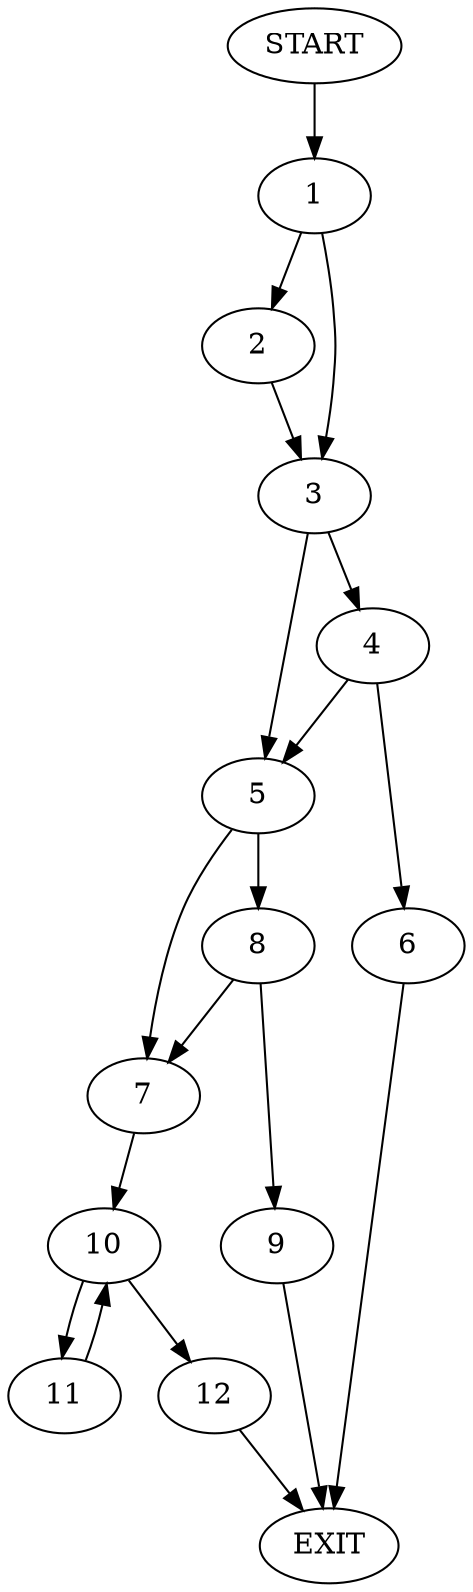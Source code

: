 digraph {
0 [label="START"]
13 [label="EXIT"]
0 -> 1
1 -> 2
1 -> 3
3 -> 4
3 -> 5
2 -> 3
4 -> 6
4 -> 5
5 -> 7
5 -> 8
6 -> 13
8 -> 7
8 -> 9
7 -> 10
9 -> 13
10 -> 11
10 -> 12
11 -> 10
12 -> 13
}

